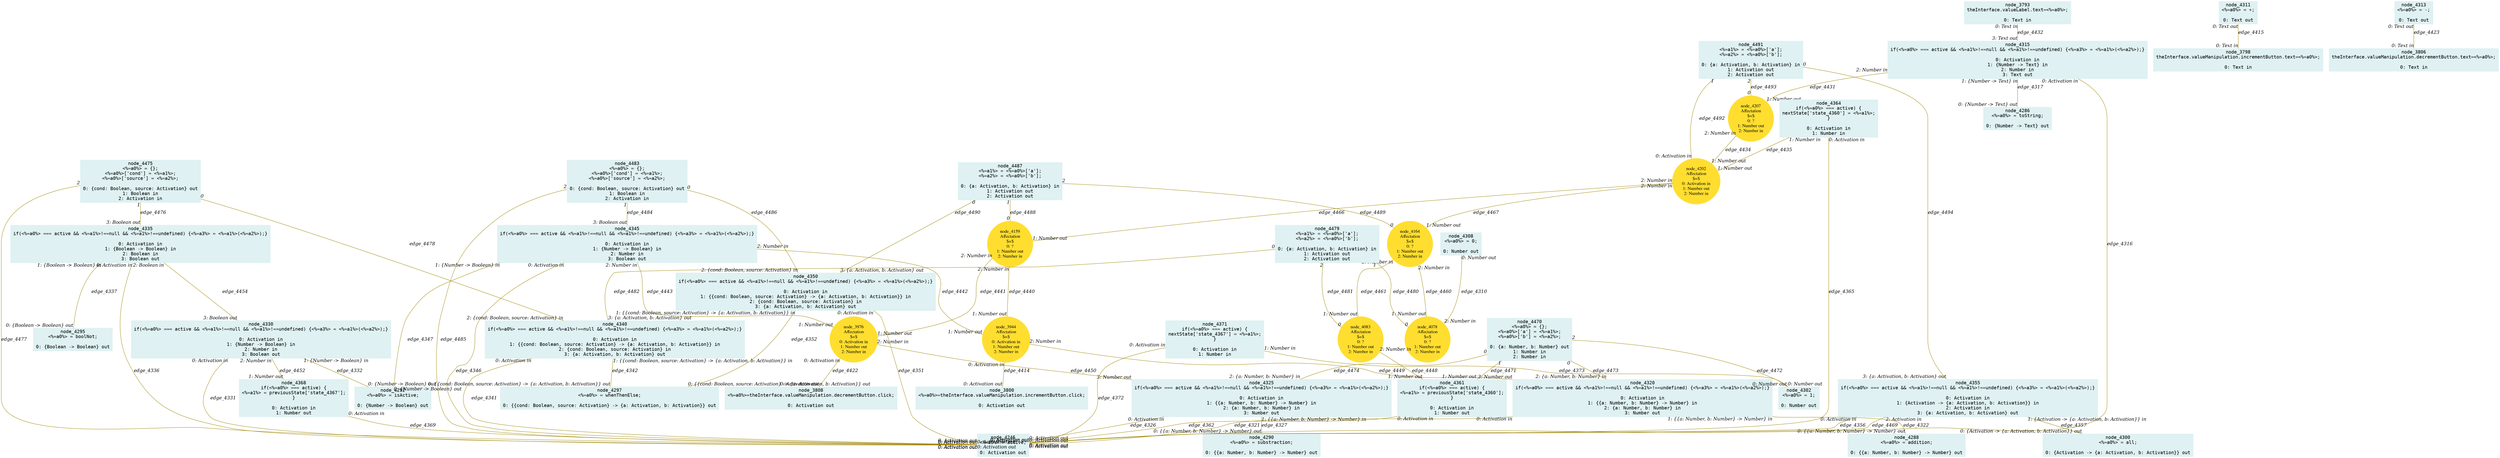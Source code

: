 digraph g{node_3793 [shape="box", style="filled", color="#dff1f2", fontname="Courier", label="node_3793
theInterface.valueLabel.text=<%=a0%>;

0: Text in" ]
node_3798 [shape="box", style="filled", color="#dff1f2", fontname="Courier", label="node_3798
theInterface.valueManipulation.incrementButton.text=<%=a0%>;

0: Text in" ]
node_3800 [shape="box", style="filled", color="#dff1f2", fontname="Courier", label="node_3800
<%=a0%>=theInterface.valueManipulation.incrementButton.click;

0: Activation out" ]
node_3806 [shape="box", style="filled", color="#dff1f2", fontname="Courier", label="node_3806
theInterface.valueManipulation.decrementButton.text=<%=a0%>;

0: Text in" ]
node_3808 [shape="box", style="filled", color="#dff1f2", fontname="Courier", label="node_3808
<%=a0%>=theInterface.valueManipulation.decrementButton.click;

0: Activation out" ]
node_3944 [shape="ellipse", style="filled", color="#ffde2f", fontname="Times", label="node_3944
Affectation
$=$
0: Activation in
1: Number out
2: Number in" ]
node_3976 [shape="ellipse", style="filled", color="#ffde2f", fontname="Times", label="node_3976
Affectation
$=$
0: Activation in
1: Number out
2: Number in" ]
node_4078 [shape="ellipse", style="filled", color="#ffde2f", fontname="Times", label="node_4078
Affectation
$=$
0: ?
1: Number out
2: Number in" ]
node_4083 [shape="ellipse", style="filled", color="#ffde2f", fontname="Times", label="node_4083
Affectation
$=$
0: ?
1: Number out
2: Number in" ]
node_4159 [shape="ellipse", style="filled", color="#ffde2f", fontname="Times", label="node_4159
Affectation
$=$
0: ?
1: Number out
2: Number in" ]
node_4164 [shape="ellipse", style="filled", color="#ffde2f", fontname="Times", label="node_4164
Affectation
$=$
0: ?
1: Number out
2: Number in" ]
node_4202 [shape="ellipse", style="filled", color="#ffde2f", fontname="Times", label="node_4202
Affectation
$=$
0: Activation in
1: Number out
2: Number in" ]
node_4207 [shape="ellipse", style="filled", color="#ffde2f", fontname="Times", label="node_4207
Affectation
$=$
0: ?
1: Number out
2: Number in" ]
node_4246 [shape="box", style="filled", color="#dff1f2", fontname="Courier", label="node_4246
<%=a0%> = active;

0: Activation out" ]
node_4286 [shape="box", style="filled", color="#dff1f2", fontname="Courier", label="node_4286
<%=a0%> = toString;

0: {Number -> Text} out" ]
node_4288 [shape="box", style="filled", color="#dff1f2", fontname="Courier", label="node_4288
<%=a0%> = addition;

0: {{a: Number, b: Number} -> Number} out" ]
node_4290 [shape="box", style="filled", color="#dff1f2", fontname="Courier", label="node_4290
<%=a0%> = substraction;

0: {{a: Number, b: Number} -> Number} out" ]
node_4292 [shape="box", style="filled", color="#dff1f2", fontname="Courier", label="node_4292
<%=a0%> = isActive;

0: {Number -> Boolean} out" ]
node_4295 [shape="box", style="filled", color="#dff1f2", fontname="Courier", label="node_4295
<%=a0%> = boolNot;

0: {Boolean -> Boolean} out" ]
node_4297 [shape="box", style="filled", color="#dff1f2", fontname="Courier", label="node_4297
<%=a0%> = whenThenElse;

0: {{cond: Boolean, source: Activation} -> {a: Activation, b: Activation}} out" ]
node_4300 [shape="box", style="filled", color="#dff1f2", fontname="Courier", label="node_4300
<%=a0%> = all;

0: {Activation -> {a: Activation, b: Activation}} out" ]
node_4302 [shape="box", style="filled", color="#dff1f2", fontname="Courier", label="node_4302
<%=a0%> = 1;

0: Number out" ]
node_4308 [shape="box", style="filled", color="#dff1f2", fontname="Courier", label="node_4308
<%=a0%> = 0;

0: Number out" ]
node_4311 [shape="box", style="filled", color="#dff1f2", fontname="Courier", label="node_4311
<%=a0%> = +;

0: Text out" ]
node_4313 [shape="box", style="filled", color="#dff1f2", fontname="Courier", label="node_4313
<%=a0%> = -;

0: Text out" ]
node_4315 [shape="box", style="filled", color="#dff1f2", fontname="Courier", label="node_4315
if(<%=a0%> === active && <%=a1%>!==null && <%=a1%>!==undefined) {<%=a3%> = <%=a1%>(<%=a2%>);}

0: Activation in
1: {Number -> Text} in
2: Number in
3: Text out" ]
node_4320 [shape="box", style="filled", color="#dff1f2", fontname="Courier", label="node_4320
if(<%=a0%> === active && <%=a1%>!==null && <%=a1%>!==undefined) {<%=a3%> = <%=a1%>(<%=a2%>);}

0: Activation in
1: {{a: Number, b: Number} -> Number} in
2: {a: Number, b: Number} in
3: Number out" ]
node_4325 [shape="box", style="filled", color="#dff1f2", fontname="Courier", label="node_4325
if(<%=a0%> === active && <%=a1%>!==null && <%=a1%>!==undefined) {<%=a3%> = <%=a1%>(<%=a2%>);}

0: Activation in
1: {{a: Number, b: Number} -> Number} in
2: {a: Number, b: Number} in
3: Number out" ]
node_4330 [shape="box", style="filled", color="#dff1f2", fontname="Courier", label="node_4330
if(<%=a0%> === active && <%=a1%>!==null && <%=a1%>!==undefined) {<%=a3%> = <%=a1%>(<%=a2%>);}

0: Activation in
1: {Number -> Boolean} in
2: Number in
3: Boolean out" ]
node_4335 [shape="box", style="filled", color="#dff1f2", fontname="Courier", label="node_4335
if(<%=a0%> === active && <%=a1%>!==null && <%=a1%>!==undefined) {<%=a3%> = <%=a1%>(<%=a2%>);}

0: Activation in
1: {Boolean -> Boolean} in
2: Boolean in
3: Boolean out" ]
node_4340 [shape="box", style="filled", color="#dff1f2", fontname="Courier", label="node_4340
if(<%=a0%> === active && <%=a1%>!==null && <%=a1%>!==undefined) {<%=a3%> = <%=a1%>(<%=a2%>);}

0: Activation in
1: {{cond: Boolean, source: Activation} -> {a: Activation, b: Activation}} in
2: {cond: Boolean, source: Activation} in
3: {a: Activation, b: Activation} out" ]
node_4345 [shape="box", style="filled", color="#dff1f2", fontname="Courier", label="node_4345
if(<%=a0%> === active && <%=a1%>!==null && <%=a1%>!==undefined) {<%=a3%> = <%=a1%>(<%=a2%>);}

0: Activation in
1: {Number -> Boolean} in
2: Number in
3: Boolean out" ]
node_4350 [shape="box", style="filled", color="#dff1f2", fontname="Courier", label="node_4350
if(<%=a0%> === active && <%=a1%>!==null && <%=a1%>!==undefined) {<%=a3%> = <%=a1%>(<%=a2%>);}

0: Activation in
1: {{cond: Boolean, source: Activation} -> {a: Activation, b: Activation}} in
2: {cond: Boolean, source: Activation} in
3: {a: Activation, b: Activation} out" ]
node_4355 [shape="box", style="filled", color="#dff1f2", fontname="Courier", label="node_4355
if(<%=a0%> === active && <%=a1%>!==null && <%=a1%>!==undefined) {<%=a3%> = <%=a1%>(<%=a2%>);}

0: Activation in
1: {Activation -> {a: Activation, b: Activation}} in
2: Activation in
3: {a: Activation, b: Activation} out" ]
node_4361 [shape="box", style="filled", color="#dff1f2", fontname="Courier", label="node_4361
if(<%=a0%> === active) {
<%=a1%> = previousState['state_4360'];
}

0: Activation in
1: Number out" ]
node_4364 [shape="box", style="filled", color="#dff1f2", fontname="Courier", label="node_4364
if(<%=a0%> === active) {
nextState['state_4360'] = <%=a1%>;
}

0: Activation in
1: Number in" ]
node_4368 [shape="box", style="filled", color="#dff1f2", fontname="Courier", label="node_4368
if(<%=a0%> === active) {
<%=a1%> = previousState['state_4367'];
}

0: Activation in
1: Number out" ]
node_4371 [shape="box", style="filled", color="#dff1f2", fontname="Courier", label="node_4371
if(<%=a0%> === active) {
nextState['state_4367'] = <%=a1%>;
}

0: Activation in
1: Number in" ]
node_4470 [shape="box", style="filled", color="#dff1f2", fontname="Courier", label="node_4470
<%=a0%> = {};
<%=a0%>['a'] = <%=a1%>;
<%=a0%>['b'] = <%=a2%>;

0: {a: Number, b: Number} out
1: Number in
2: Number in" ]
node_4475 [shape="box", style="filled", color="#dff1f2", fontname="Courier", label="node_4475
<%=a0%> = {};
<%=a0%>['cond'] = <%=a1%>;
<%=a0%>['source'] = <%=a2%>;

0: {cond: Boolean, source: Activation} out
1: Boolean in
2: Activation in" ]
node_4479 [shape="box", style="filled", color="#dff1f2", fontname="Courier", label="node_4479
<%=a1%> = <%=a0%>['a'];
<%=a2%> = <%=a0%>['b'];

0: {a: Activation, b: Activation} in
1: Activation out
2: Activation out" ]
node_4483 [shape="box", style="filled", color="#dff1f2", fontname="Courier", label="node_4483
<%=a0%> = {};
<%=a0%>['cond'] = <%=a1%>;
<%=a0%>['source'] = <%=a2%>;

0: {cond: Boolean, source: Activation} out
1: Boolean in
2: Activation in" ]
node_4487 [shape="box", style="filled", color="#dff1f2", fontname="Courier", label="node_4487
<%=a1%> = <%=a0%>['a'];
<%=a2%> = <%=a0%>['b'];

0: {a: Activation, b: Activation} in
1: Activation out
2: Activation out" ]
node_4491 [shape="box", style="filled", color="#dff1f2", fontname="Courier", label="node_4491
<%=a1%> = <%=a0%>['a'];
<%=a2%> = <%=a0%>['b'];

0: {a: Activation, b: Activation} in
1: Activation out
2: Activation out" ]
node_4308 -> node_4078 [dir=none, arrowHead=none, fontname="Times-Italic", arrowsize=1, color="#9d8400", label="edge_4310",  headlabel="2: Number in", taillabel="0: Number out" ]
node_4315 -> node_4246 [dir=none, arrowHead=none, fontname="Times-Italic", arrowsize=1, color="#9d8400", label="edge_4316",  headlabel="0: Activation out", taillabel="0: Activation in" ]
node_4315 -> node_4286 [dir=none, arrowHead=none, fontname="Times-Italic", arrowsize=1, color="#9d8400", label="edge_4317",  headlabel="0: {Number -> Text} out", taillabel="1: {Number -> Text} in" ]
node_4320 -> node_4246 [dir=none, arrowHead=none, fontname="Times-Italic", arrowsize=1, color="#9d8400", label="edge_4321",  headlabel="0: Activation out", taillabel="0: Activation in" ]
node_4320 -> node_4288 [dir=none, arrowHead=none, fontname="Times-Italic", arrowsize=1, color="#9d8400", label="edge_4322",  headlabel="0: {{a: Number, b: Number} -> Number} out", taillabel="1: {{a: Number, b: Number} -> Number} in" ]
node_4325 -> node_4246 [dir=none, arrowHead=none, fontname="Times-Italic", arrowsize=1, color="#9d8400", label="edge_4326",  headlabel="0: Activation out", taillabel="0: Activation in" ]
node_4325 -> node_4290 [dir=none, arrowHead=none, fontname="Times-Italic", arrowsize=1, color="#9d8400", label="edge_4327",  headlabel="0: {{a: Number, b: Number} -> Number} out", taillabel="1: {{a: Number, b: Number} -> Number} in" ]
node_4330 -> node_4246 [dir=none, arrowHead=none, fontname="Times-Italic", arrowsize=1, color="#9d8400", label="edge_4331",  headlabel="0: Activation out", taillabel="0: Activation in" ]
node_4330 -> node_4292 [dir=none, arrowHead=none, fontname="Times-Italic", arrowsize=1, color="#9d8400", label="edge_4332",  headlabel="0: {Number -> Boolean} out", taillabel="1: {Number -> Boolean} in" ]
node_4335 -> node_4246 [dir=none, arrowHead=none, fontname="Times-Italic", arrowsize=1, color="#9d8400", label="edge_4336",  headlabel="0: Activation out", taillabel="0: Activation in" ]
node_4335 -> node_4295 [dir=none, arrowHead=none, fontname="Times-Italic", arrowsize=1, color="#9d8400", label="edge_4337",  headlabel="0: {Boolean -> Boolean} out", taillabel="1: {Boolean -> Boolean} in" ]
node_4340 -> node_4246 [dir=none, arrowHead=none, fontname="Times-Italic", arrowsize=1, color="#9d8400", label="edge_4341",  headlabel="0: Activation out", taillabel="0: Activation in" ]
node_4340 -> node_4297 [dir=none, arrowHead=none, fontname="Times-Italic", arrowsize=1, color="#9d8400", label="edge_4342",  headlabel="0: {{cond: Boolean, source: Activation} -> {a: Activation, b: Activation}} out", taillabel="1: {{cond: Boolean, source: Activation} -> {a: Activation, b: Activation}} in" ]
node_4345 -> node_4246 [dir=none, arrowHead=none, fontname="Times-Italic", arrowsize=1, color="#9d8400", label="edge_4346",  headlabel="0: Activation out", taillabel="0: Activation in" ]
node_4345 -> node_4292 [dir=none, arrowHead=none, fontname="Times-Italic", arrowsize=1, color="#9d8400", label="edge_4347",  headlabel="0: {Number -> Boolean} out", taillabel="1: {Number -> Boolean} in" ]
node_4350 -> node_4246 [dir=none, arrowHead=none, fontname="Times-Italic", arrowsize=1, color="#9d8400", label="edge_4351",  headlabel="0: Activation out", taillabel="0: Activation in" ]
node_4350 -> node_4297 [dir=none, arrowHead=none, fontname="Times-Italic", arrowsize=1, color="#9d8400", label="edge_4352",  headlabel="0: {{cond: Boolean, source: Activation} -> {a: Activation, b: Activation}} out", taillabel="1: {{cond: Boolean, source: Activation} -> {a: Activation, b: Activation}} in" ]
node_4355 -> node_4246 [dir=none, arrowHead=none, fontname="Times-Italic", arrowsize=1, color="#9d8400", label="edge_4356",  headlabel="0: Activation out", taillabel="0: Activation in" ]
node_4355 -> node_4300 [dir=none, arrowHead=none, fontname="Times-Italic", arrowsize=1, color="#9d8400", label="edge_4357",  headlabel="0: {Activation -> {a: Activation, b: Activation}} out", taillabel="1: {Activation -> {a: Activation, b: Activation}} in" ]
node_4361 -> node_4246 [dir=none, arrowHead=none, fontname="Times-Italic", arrowsize=1, color="#9d8400", label="edge_4362",  headlabel="0: Activation out", taillabel="0: Activation in" ]
node_4364 -> node_4246 [dir=none, arrowHead=none, fontname="Times-Italic", arrowsize=1, color="#9d8400", label="edge_4365",  headlabel="0: Activation out", taillabel="0: Activation in" ]
node_4368 -> node_4246 [dir=none, arrowHead=none, fontname="Times-Italic", arrowsize=1, color="#9d8400", label="edge_4369",  headlabel="0: Activation out", taillabel="0: Activation in" ]
node_4371 -> node_4246 [dir=none, arrowHead=none, fontname="Times-Italic", arrowsize=1, color="#9d8400", label="edge_4372",  headlabel="0: Activation out", taillabel="0: Activation in" ]
node_4371 -> node_4302 [dir=none, arrowHead=none, fontname="Times-Italic", arrowsize=1, color="#9d8400", label="edge_4373",  headlabel="0: Number out", taillabel="1: Number in" ]
node_3944 -> node_3800 [dir=none, arrowHead=none, fontname="Times-Italic", arrowsize=1, color="#9d8400", label="edge_4414",  headlabel="0: Activation out", taillabel="0: Activation in" ]
node_4311 -> node_3798 [dir=none, arrowHead=none, fontname="Times-Italic", arrowsize=1, color="#9d8400", label="edge_4415",  headlabel="0: Text in", taillabel="0: Text out" ]
node_3976 -> node_3808 [dir=none, arrowHead=none, fontname="Times-Italic", arrowsize=1, color="#9d8400", label="edge_4422",  headlabel="0: Activation out", taillabel="0: Activation in" ]
node_4313 -> node_3806 [dir=none, arrowHead=none, fontname="Times-Italic", arrowsize=1, color="#9d8400", label="edge_4423",  headlabel="0: Text in", taillabel="0: Text out" ]
node_4315 -> node_4207 [dir=none, arrowHead=none, fontname="Times-Italic", arrowsize=1, color="#9d8400", label="edge_4431",  headlabel="1: Number out", taillabel="2: Number in" ]
node_3793 -> node_4315 [dir=none, arrowHead=none, fontname="Times-Italic", arrowsize=1, color="#9d8400", label="edge_4432",  headlabel="3: Text out", taillabel="0: Text in" ]
node_4207 -> node_4202 [dir=none, arrowHead=none, fontname="Times-Italic", arrowsize=1, color="#9d8400", label="edge_4434",  headlabel="1: Number out", taillabel="2: Number in" ]
node_4364 -> node_4202 [dir=none, arrowHead=none, fontname="Times-Italic", arrowsize=1, color="#9d8400", label="edge_4435",  headlabel="1: Number out", taillabel="1: Number in" ]
node_4159 -> node_3944 [dir=none, arrowHead=none, fontname="Times-Italic", arrowsize=1, color="#9d8400", label="edge_4440",  headlabel="1: Number out", taillabel="2: Number in" ]
node_4159 -> node_3976 [dir=none, arrowHead=none, fontname="Times-Italic", arrowsize=1, color="#9d8400", label="edge_4441",  headlabel="1: Number out", taillabel="2: Number in" ]
node_4345 -> node_3944 [dir=none, arrowHead=none, fontname="Times-Italic", arrowsize=1, color="#9d8400", label="edge_4442",  headlabel="1: Number out", taillabel="2: Number in" ]
node_4345 -> node_3976 [dir=none, arrowHead=none, fontname="Times-Italic", arrowsize=1, color="#9d8400", label="edge_4443",  headlabel="1: Number out", taillabel="2: Number in" ]
node_4083 -> node_4361 [dir=none, arrowHead=none, fontname="Times-Italic", arrowsize=1, color="#9d8400", label="edge_4448",  headlabel="1: Number out", taillabel="2: Number in" ]
node_3944 -> node_4320 [dir=none, arrowHead=none, fontname="Times-Italic", arrowsize=1, color="#9d8400", label="edge_4449",  headlabel="3: Number out", taillabel="2: Number in" ]
node_3976 -> node_4325 [dir=none, arrowHead=none, fontname="Times-Italic", arrowsize=1, color="#9d8400", label="edge_4450",  headlabel="3: Number out", taillabel="2: Number in" ]
node_4330 -> node_4368 [dir=none, arrowHead=none, fontname="Times-Italic", arrowsize=1, color="#9d8400", label="edge_4452",  headlabel="1: Number out", taillabel="2: Number in" ]
node_4335 -> node_4330 [dir=none, arrowHead=none, fontname="Times-Italic", arrowsize=1, color="#9d8400", label="edge_4454",  headlabel="3: Boolean out", taillabel="2: Boolean in" ]
node_4164 -> node_4078 [dir=none, arrowHead=none, fontname="Times-Italic", arrowsize=1, color="#9d8400", label="edge_4460",  headlabel="1: Number out", taillabel="2: Number in" ]
node_4164 -> node_4083 [dir=none, arrowHead=none, fontname="Times-Italic", arrowsize=1, color="#9d8400", label="edge_4461",  headlabel="1: Number out", taillabel="2: Number in" ]
node_4202 -> node_4159 [dir=none, arrowHead=none, fontname="Times-Italic", arrowsize=1, color="#9d8400", label="edge_4466",  headlabel="1: Number out", taillabel="2: Number in" ]
node_4202 -> node_4164 [dir=none, arrowHead=none, fontname="Times-Italic", arrowsize=1, color="#9d8400", label="edge_4467",  headlabel="1: Number out", taillabel="2: Number in" ]
node_4355 -> node_4246 [dir=none, arrowHead=none, fontname="Times-Italic", arrowsize=1, color="#9d8400", label="edge_4469",  headlabel="0: Activation out", taillabel="2: Activation in" ]
node_4470 -> node_4361 [dir=none, arrowHead=none, fontname="Times-Italic", arrowsize=1, color="#9d8400", label="edge_4471",  headlabel="1: Number out", taillabel="1" ]
node_4470 -> node_4302 [dir=none, arrowHead=none, fontname="Times-Italic", arrowsize=1, color="#9d8400", label="edge_4472",  headlabel="0: Number out", taillabel="2" ]
node_4470 -> node_4320 [dir=none, arrowHead=none, fontname="Times-Italic", arrowsize=1, color="#9d8400", label="edge_4473",  headlabel="2: {a: Number, b: Number} in", taillabel="0" ]
node_4470 -> node_4325 [dir=none, arrowHead=none, fontname="Times-Italic", arrowsize=1, color="#9d8400", label="edge_4474",  headlabel="2: {a: Number, b: Number} in", taillabel="0" ]
node_4475 -> node_4335 [dir=none, arrowHead=none, fontname="Times-Italic", arrowsize=1, color="#9d8400", label="edge_4476",  headlabel="3: Boolean out", taillabel="1" ]
node_4475 -> node_4246 [dir=none, arrowHead=none, fontname="Times-Italic", arrowsize=1, color="#9d8400", label="edge_4477",  headlabel="0: Activation out", taillabel="2" ]
node_4475 -> node_4340 [dir=none, arrowHead=none, fontname="Times-Italic", arrowsize=1, color="#9d8400", label="edge_4478",  headlabel="2: {cond: Boolean, source: Activation} in", taillabel="0" ]
node_4479 -> node_4078 [dir=none, arrowHead=none, fontname="Times-Italic", arrowsize=1, color="#9d8400", label="edge_4480",  headlabel="0", taillabel="1" ]
node_4479 -> node_4083 [dir=none, arrowHead=none, fontname="Times-Italic", arrowsize=1, color="#9d8400", label="edge_4481",  headlabel="0", taillabel="2" ]
node_4479 -> node_4340 [dir=none, arrowHead=none, fontname="Times-Italic", arrowsize=1, color="#9d8400", label="edge_4482",  headlabel="3: {a: Activation, b: Activation} out", taillabel="0" ]
node_4483 -> node_4345 [dir=none, arrowHead=none, fontname="Times-Italic", arrowsize=1, color="#9d8400", label="edge_4484",  headlabel="3: Boolean out", taillabel="1" ]
node_4483 -> node_4246 [dir=none, arrowHead=none, fontname="Times-Italic", arrowsize=1, color="#9d8400", label="edge_4485",  headlabel="0: Activation out", taillabel="2" ]
node_4483 -> node_4350 [dir=none, arrowHead=none, fontname="Times-Italic", arrowsize=1, color="#9d8400", label="edge_4486",  headlabel="2: {cond: Boolean, source: Activation} in", taillabel="0" ]
node_4487 -> node_4159 [dir=none, arrowHead=none, fontname="Times-Italic", arrowsize=1, color="#9d8400", label="edge_4488",  headlabel="0", taillabel="1" ]
node_4487 -> node_4164 [dir=none, arrowHead=none, fontname="Times-Italic", arrowsize=1, color="#9d8400", label="edge_4489",  headlabel="0", taillabel="2" ]
node_4487 -> node_4350 [dir=none, arrowHead=none, fontname="Times-Italic", arrowsize=1, color="#9d8400", label="edge_4490",  headlabel="3: {a: Activation, b: Activation} out", taillabel="0" ]
node_4491 -> node_4202 [dir=none, arrowHead=none, fontname="Times-Italic", arrowsize=1, color="#9d8400", label="edge_4492",  headlabel="0: Activation in", taillabel="1" ]
node_4491 -> node_4207 [dir=none, arrowHead=none, fontname="Times-Italic", arrowsize=1, color="#9d8400", label="edge_4493",  headlabel="0", taillabel="2" ]
node_4491 -> node_4355 [dir=none, arrowHead=none, fontname="Times-Italic", arrowsize=1, color="#9d8400", label="edge_4494",  headlabel="3: {a: Activation, b: Activation} out", taillabel="0" ]
}